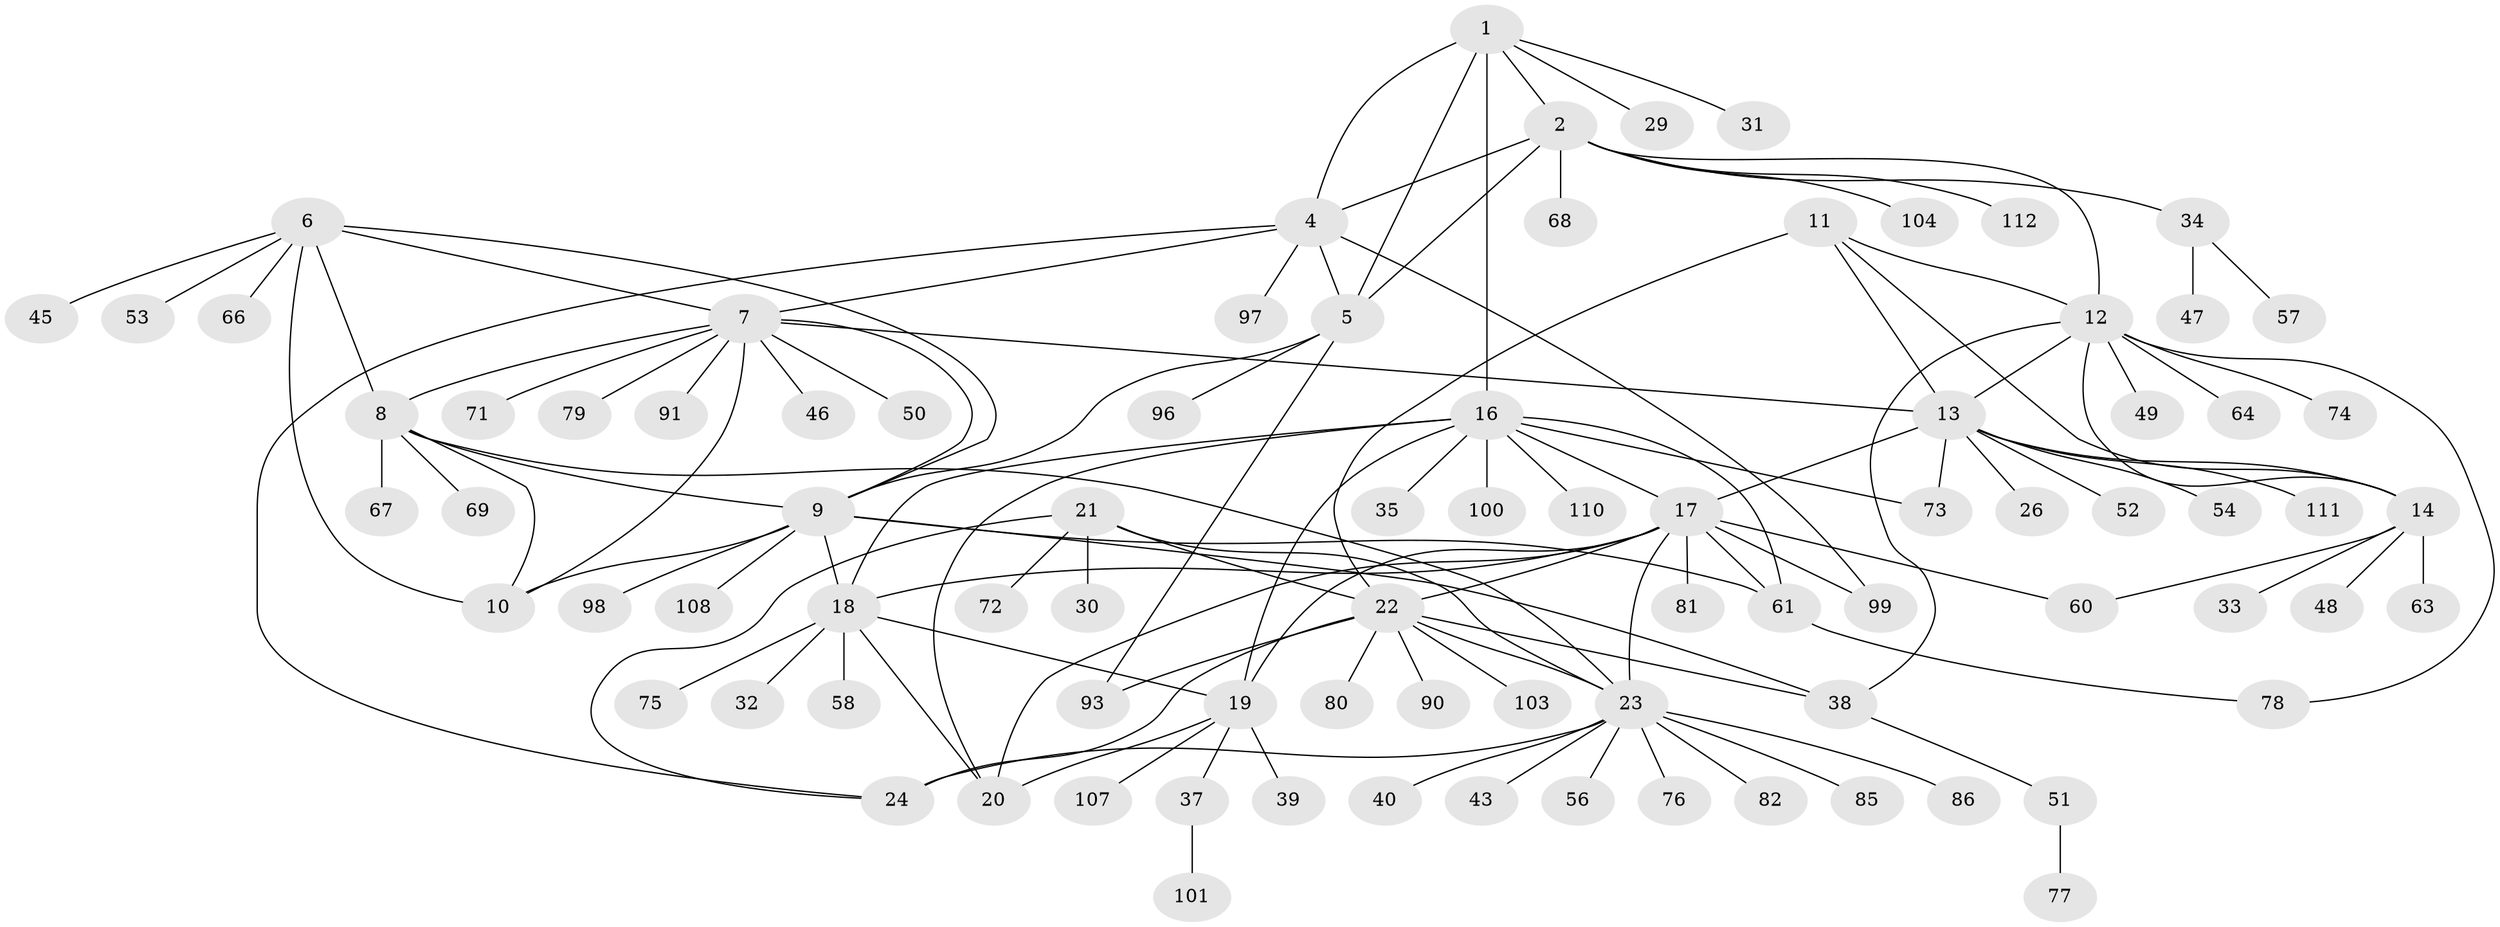 // original degree distribution, {6: 0.043859649122807015, 10: 0.017543859649122806, 5: 0.017543859649122806, 9: 0.02631578947368421, 7: 0.02631578947368421, 8: 0.03508771929824561, 12: 0.017543859649122806, 11: 0.02631578947368421, 4: 0.03508771929824561, 1: 0.5789473684210527, 2: 0.16666666666666666, 3: 0.008771929824561403}
// Generated by graph-tools (version 1.1) at 2025/42/03/06/25 10:42:09]
// undirected, 86 vertices, 123 edges
graph export_dot {
graph [start="1"]
  node [color=gray90,style=filled];
  1 [super="+3"];
  2 [super="+114"];
  4 [super="+95"];
  5;
  6 [super="+105"];
  7 [super="+109"];
  8;
  9 [super="+42"];
  10 [super="+92"];
  11 [super="+44"];
  12 [super="+70"];
  13 [super="+15"];
  14 [super="+27"];
  16 [super="+94"];
  17 [super="+113"];
  18 [super="+41"];
  19 [super="+65"];
  20;
  21 [super="+62"];
  22 [super="+28"];
  23 [super="+25"];
  24 [super="+55"];
  26;
  29;
  30;
  31 [super="+89"];
  32 [super="+88"];
  33;
  34 [super="+36"];
  35;
  37;
  38 [super="+59"];
  39;
  40;
  43;
  45;
  46;
  47;
  48;
  49;
  50;
  51;
  52 [super="+83"];
  53;
  54 [super="+87"];
  56 [super="+106"];
  57;
  58;
  60;
  61;
  63 [super="+102"];
  64;
  66;
  67;
  68;
  69;
  71;
  72;
  73;
  74;
  75;
  76;
  77;
  78;
  79;
  80;
  81;
  82 [super="+84"];
  85;
  86;
  90;
  91;
  93;
  96;
  97;
  98;
  99;
  100;
  101;
  103;
  104;
  107;
  108;
  110;
  111;
  112;
  1 -- 2 [weight=2];
  1 -- 4 [weight=2];
  1 -- 5 [weight=2];
  1 -- 16;
  1 -- 31;
  1 -- 29;
  2 -- 4;
  2 -- 5;
  2 -- 12;
  2 -- 34;
  2 -- 68;
  2 -- 104;
  2 -- 112;
  4 -- 5;
  4 -- 7;
  4 -- 24;
  4 -- 97;
  4 -- 99;
  5 -- 93;
  5 -- 96;
  5 -- 9;
  6 -- 7;
  6 -- 8;
  6 -- 9;
  6 -- 10;
  6 -- 45;
  6 -- 53;
  6 -- 66;
  7 -- 8;
  7 -- 9;
  7 -- 10;
  7 -- 46;
  7 -- 50;
  7 -- 71;
  7 -- 79;
  7 -- 91;
  7 -- 13;
  8 -- 9;
  8 -- 10;
  8 -- 23;
  8 -- 67;
  8 -- 69;
  9 -- 10;
  9 -- 18;
  9 -- 38;
  9 -- 98;
  9 -- 61;
  9 -- 108;
  11 -- 12;
  11 -- 13 [weight=2];
  11 -- 14;
  11 -- 22;
  12 -- 13 [weight=2];
  12 -- 14;
  12 -- 49;
  12 -- 64;
  12 -- 74;
  12 -- 78;
  12 -- 38;
  13 -- 14 [weight=2];
  13 -- 26;
  13 -- 52;
  13 -- 73;
  13 -- 111;
  13 -- 17;
  13 -- 54;
  14 -- 33;
  14 -- 48;
  14 -- 60;
  14 -- 63;
  16 -- 17;
  16 -- 18;
  16 -- 19;
  16 -- 20;
  16 -- 35;
  16 -- 73;
  16 -- 100;
  16 -- 110;
  16 -- 61;
  17 -- 18;
  17 -- 19;
  17 -- 20;
  17 -- 22;
  17 -- 60;
  17 -- 61;
  17 -- 81;
  17 -- 99;
  17 -- 23;
  18 -- 19;
  18 -- 20;
  18 -- 32;
  18 -- 75;
  18 -- 58;
  19 -- 20;
  19 -- 37;
  19 -- 39;
  19 -- 107;
  21 -- 22;
  21 -- 23 [weight=2];
  21 -- 24;
  21 -- 30;
  21 -- 72;
  22 -- 23 [weight=2];
  22 -- 24;
  22 -- 38;
  22 -- 80;
  22 -- 90;
  22 -- 93;
  22 -- 103;
  23 -- 24 [weight=2];
  23 -- 82;
  23 -- 56;
  23 -- 40;
  23 -- 43;
  23 -- 76;
  23 -- 85;
  23 -- 86;
  34 -- 47;
  34 -- 57;
  37 -- 101;
  38 -- 51;
  51 -- 77;
  61 -- 78;
}
